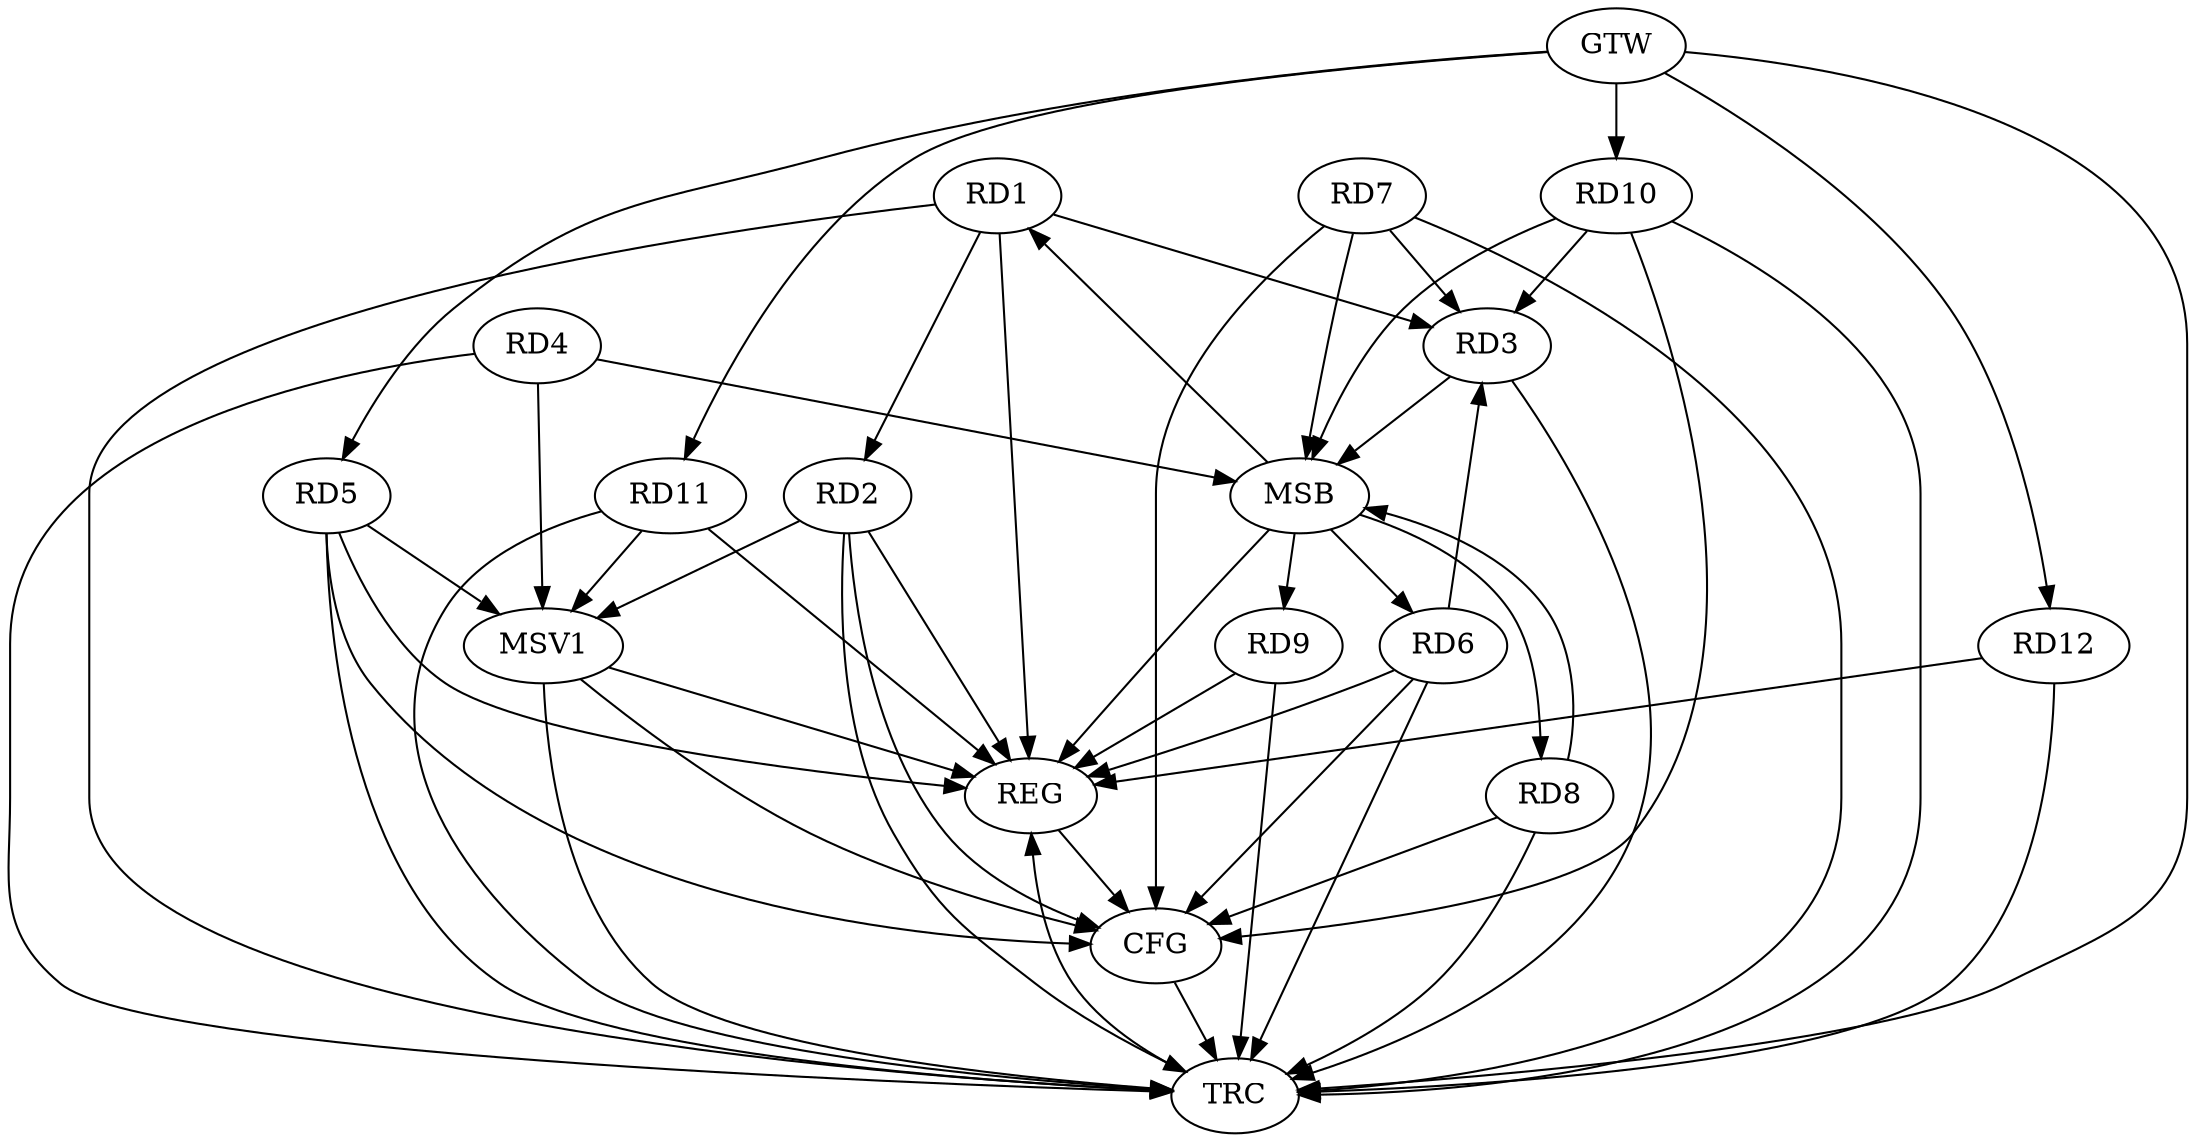 strict digraph G {
  RD1 [ label="RD1" ];
  RD2 [ label="RD2" ];
  RD3 [ label="RD3" ];
  RD4 [ label="RD4" ];
  RD5 [ label="RD5" ];
  RD6 [ label="RD6" ];
  RD7 [ label="RD7" ];
  RD8 [ label="RD8" ];
  RD9 [ label="RD9" ];
  RD10 [ label="RD10" ];
  RD11 [ label="RD11" ];
  RD12 [ label="RD12" ];
  GTW [ label="GTW" ];
  REG [ label="REG" ];
  MSB [ label="MSB" ];
  CFG [ label="CFG" ];
  TRC [ label="TRC" ];
  MSV1 [ label="MSV1" ];
  RD1 -> RD2;
  GTW -> RD5;
  GTW -> RD10;
  GTW -> RD11;
  GTW -> RD12;
  RD1 -> REG;
  RD2 -> REG;
  RD5 -> REG;
  RD6 -> REG;
  RD9 -> REG;
  RD11 -> REG;
  RD12 -> REG;
  RD3 -> MSB;
  MSB -> RD8;
  MSB -> REG;
  RD4 -> MSB;
  MSB -> RD6;
  RD7 -> MSB;
  MSB -> RD9;
  RD8 -> MSB;
  RD10 -> MSB;
  MSB -> RD1;
  RD2 -> CFG;
  RD10 -> CFG;
  RD6 -> CFG;
  RD5 -> CFG;
  RD8 -> CFG;
  RD7 -> CFG;
  REG -> CFG;
  RD1 -> TRC;
  RD2 -> TRC;
  RD3 -> TRC;
  RD4 -> TRC;
  RD5 -> TRC;
  RD6 -> TRC;
  RD7 -> TRC;
  RD8 -> TRC;
  RD9 -> TRC;
  RD10 -> TRC;
  RD11 -> TRC;
  RD12 -> TRC;
  GTW -> TRC;
  CFG -> TRC;
  TRC -> REG;
  RD10 -> RD3;
  RD1 -> RD3;
  RD7 -> RD3;
  RD6 -> RD3;
  RD2 -> MSV1;
  RD11 -> MSV1;
  RD4 -> MSV1;
  RD5 -> MSV1;
  MSV1 -> REG;
  MSV1 -> TRC;
  MSV1 -> CFG;
}
